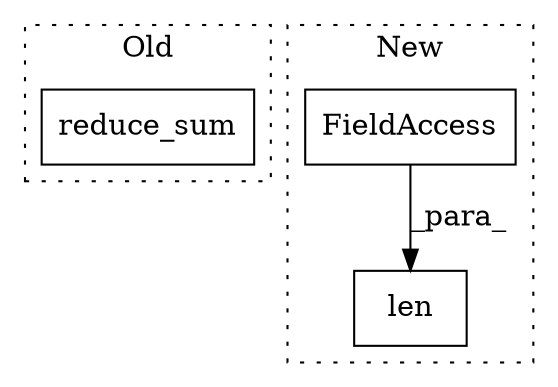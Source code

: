 digraph G {
subgraph cluster0 {
1 [label="reduce_sum" a="32" s="3435,3496" l="11,1" shape="box"];
label = "Old";
style="dotted";
}
subgraph cluster1 {
2 [label="len" a="32" s="3444,3460" l="4,1" shape="box"];
3 [label="FieldAccess" a="22" s="3448" l="12" shape="box"];
label = "New";
style="dotted";
}
3 -> 2 [label="_para_"];
}